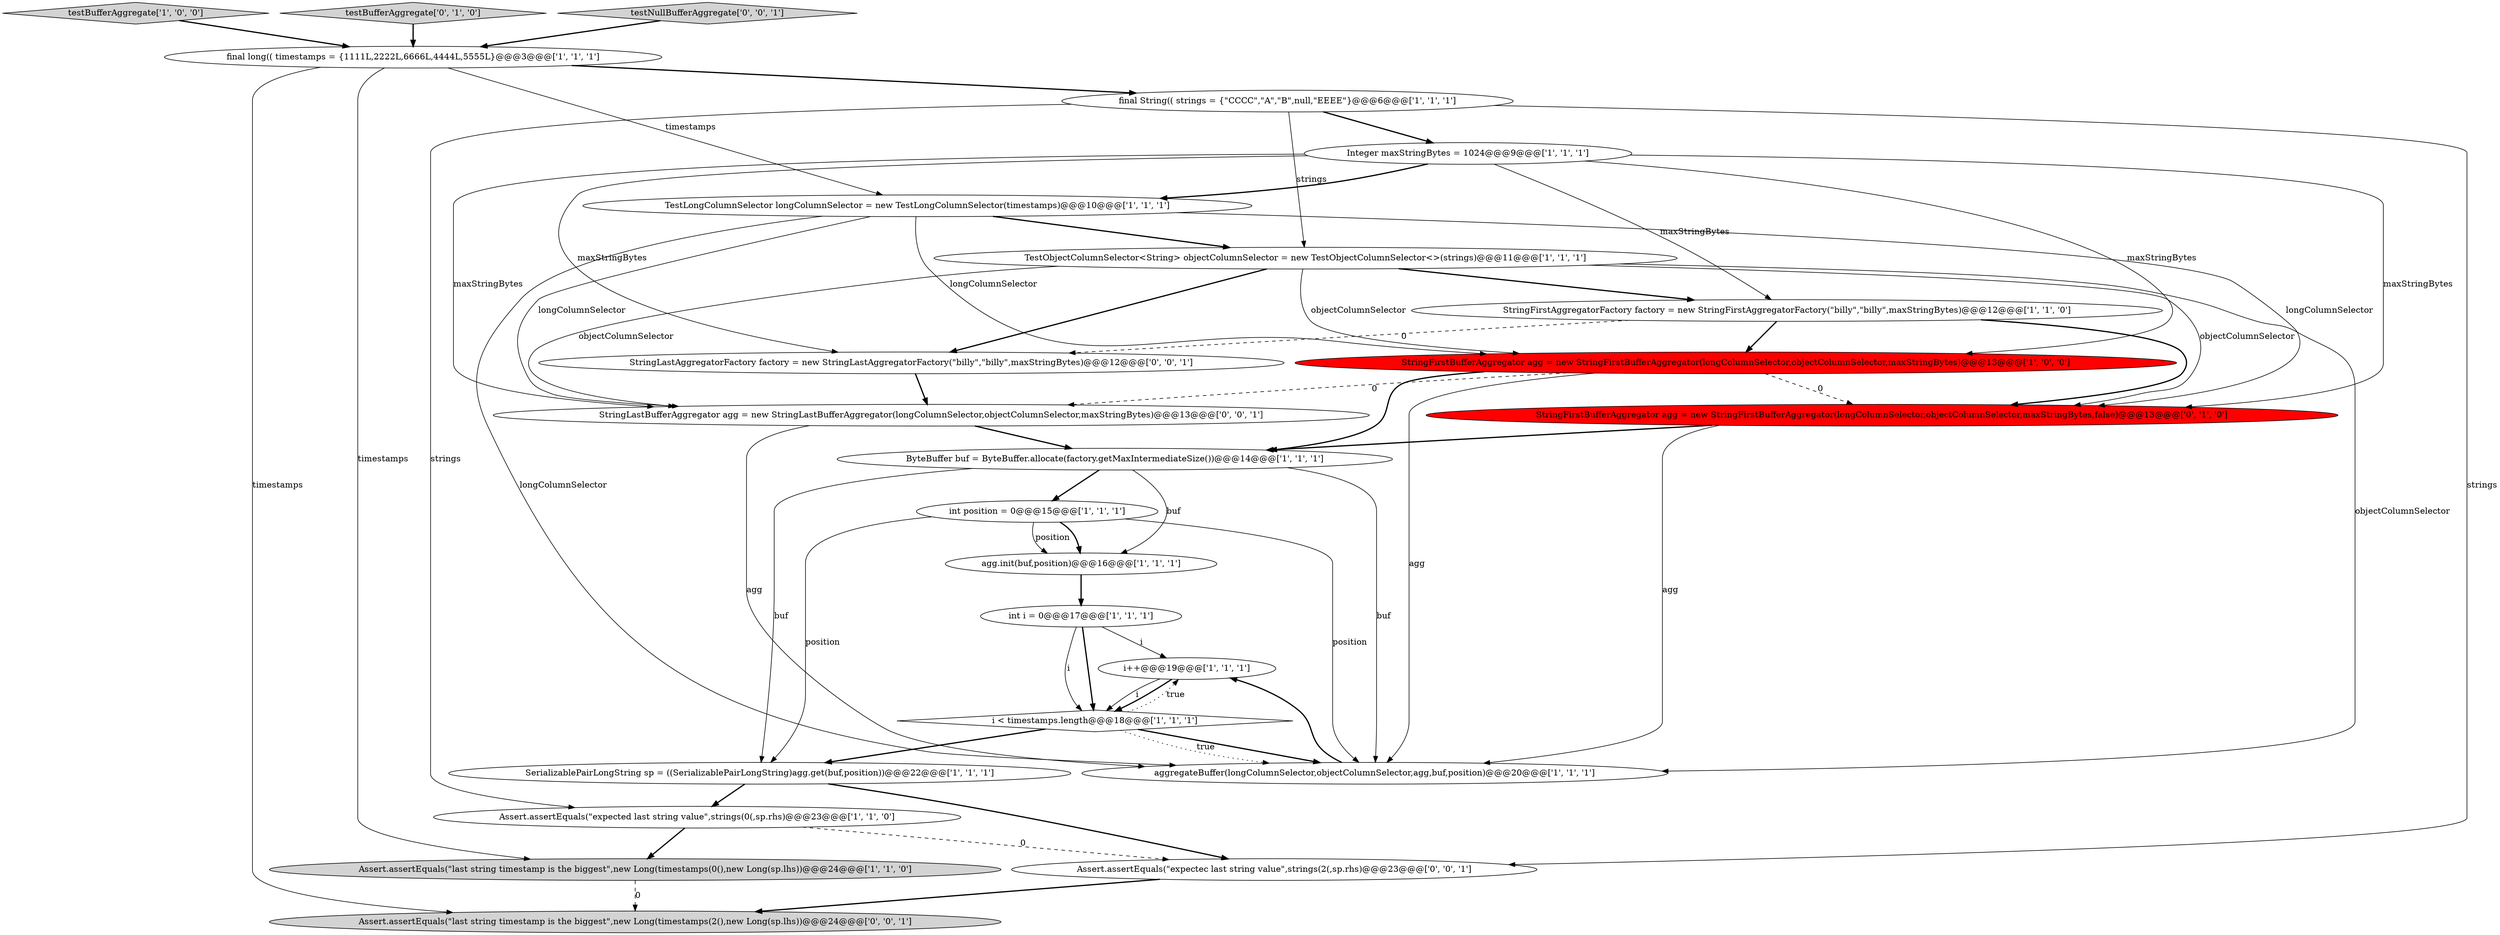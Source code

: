 digraph {
1 [style = filled, label = "agg.init(buf,position)@@@16@@@['1', '1', '1']", fillcolor = white, shape = ellipse image = "AAA0AAABBB1BBB"];
7 [style = filled, label = "Integer maxStringBytes = 1024@@@9@@@['1', '1', '1']", fillcolor = white, shape = ellipse image = "AAA0AAABBB1BBB"];
2 [style = filled, label = "int position = 0@@@15@@@['1', '1', '1']", fillcolor = white, shape = ellipse image = "AAA0AAABBB1BBB"];
8 [style = filled, label = "final long(( timestamps = {1111L,2222L,6666L,4444L,5555L}@@@3@@@['1', '1', '1']", fillcolor = white, shape = ellipse image = "AAA0AAABBB1BBB"];
16 [style = filled, label = "int i = 0@@@17@@@['1', '1', '1']", fillcolor = white, shape = ellipse image = "AAA0AAABBB1BBB"];
5 [style = filled, label = "ByteBuffer buf = ByteBuffer.allocate(factory.getMaxIntermediateSize())@@@14@@@['1', '1', '1']", fillcolor = white, shape = ellipse image = "AAA0AAABBB1BBB"];
9 [style = filled, label = "TestObjectColumnSelector<String> objectColumnSelector = new TestObjectColumnSelector<>(strings)@@@11@@@['1', '1', '1']", fillcolor = white, shape = ellipse image = "AAA0AAABBB1BBB"];
19 [style = filled, label = "StringFirstBufferAggregator agg = new StringFirstBufferAggregator(longColumnSelector,objectColumnSelector,maxStringBytes,false)@@@13@@@['0', '1', '0']", fillcolor = red, shape = ellipse image = "AAA1AAABBB2BBB"];
0 [style = filled, label = "aggregateBuffer(longColumnSelector,objectColumnSelector,agg,buf,position)@@@20@@@['1', '1', '1']", fillcolor = white, shape = ellipse image = "AAA0AAABBB1BBB"];
11 [style = filled, label = "StringFirstBufferAggregator agg = new StringFirstBufferAggregator(longColumnSelector,objectColumnSelector,maxStringBytes)@@@13@@@['1', '0', '0']", fillcolor = red, shape = ellipse image = "AAA1AAABBB1BBB"];
24 [style = filled, label = "Assert.assertEquals(\"last string timestamp is the biggest\",new Long(timestamps(2(),new Long(sp.lhs))@@@24@@@['0', '0', '1']", fillcolor = lightgray, shape = ellipse image = "AAA0AAABBB3BBB"];
3 [style = filled, label = "SerializablePairLongString sp = ((SerializablePairLongString)agg.get(buf,position))@@@22@@@['1', '1', '1']", fillcolor = white, shape = ellipse image = "AAA0AAABBB1BBB"];
23 [style = filled, label = "Assert.assertEquals(\"expectec last string value\",strings(2(,sp.rhs)@@@23@@@['0', '0', '1']", fillcolor = white, shape = ellipse image = "AAA0AAABBB3BBB"];
21 [style = filled, label = "StringLastAggregatorFactory factory = new StringLastAggregatorFactory(\"billy\",\"billy\",maxStringBytes)@@@12@@@['0', '0', '1']", fillcolor = white, shape = ellipse image = "AAA0AAABBB3BBB"];
13 [style = filled, label = "testBufferAggregate['1', '0', '0']", fillcolor = lightgray, shape = diamond image = "AAA0AAABBB1BBB"];
6 [style = filled, label = "Assert.assertEquals(\"last string timestamp is the biggest\",new Long(timestamps(0(),new Long(sp.lhs))@@@24@@@['1', '1', '0']", fillcolor = lightgray, shape = ellipse image = "AAA0AAABBB1BBB"];
20 [style = filled, label = "StringLastBufferAggregator agg = new StringLastBufferAggregator(longColumnSelector,objectColumnSelector,maxStringBytes)@@@13@@@['0', '0', '1']", fillcolor = white, shape = ellipse image = "AAA0AAABBB3BBB"];
18 [style = filled, label = "testBufferAggregate['0', '1', '0']", fillcolor = lightgray, shape = diamond image = "AAA0AAABBB2BBB"];
14 [style = filled, label = "Assert.assertEquals(\"expected last string value\",strings(0(,sp.rhs)@@@23@@@['1', '1', '0']", fillcolor = white, shape = ellipse image = "AAA0AAABBB1BBB"];
10 [style = filled, label = "i++@@@19@@@['1', '1', '1']", fillcolor = white, shape = ellipse image = "AAA0AAABBB1BBB"];
17 [style = filled, label = "TestLongColumnSelector longColumnSelector = new TestLongColumnSelector(timestamps)@@@10@@@['1', '1', '1']", fillcolor = white, shape = ellipse image = "AAA0AAABBB1BBB"];
22 [style = filled, label = "testNullBufferAggregate['0', '0', '1']", fillcolor = lightgray, shape = diamond image = "AAA0AAABBB3BBB"];
4 [style = filled, label = "StringFirstAggregatorFactory factory = new StringFirstAggregatorFactory(\"billy\",\"billy\",maxStringBytes)@@@12@@@['1', '1', '0']", fillcolor = white, shape = ellipse image = "AAA0AAABBB1BBB"];
15 [style = filled, label = "final String(( strings = {\"CCCC\",\"A\",\"B\",null,\"EEEE\"}@@@6@@@['1', '1', '1']", fillcolor = white, shape = ellipse image = "AAA0AAABBB1BBB"];
12 [style = filled, label = "i < timestamps.length@@@18@@@['1', '1', '1']", fillcolor = white, shape = diamond image = "AAA0AAABBB1BBB"];
20->0 [style = solid, label="agg"];
10->12 [style = solid, label="i"];
7->19 [style = solid, label="maxStringBytes"];
7->17 [style = bold, label=""];
8->15 [style = bold, label=""];
11->20 [style = dashed, label="0"];
15->7 [style = bold, label=""];
8->6 [style = solid, label="timestamps"];
2->1 [style = bold, label=""];
9->11 [style = solid, label="objectColumnSelector"];
2->3 [style = solid, label="position"];
9->4 [style = bold, label=""];
17->9 [style = bold, label=""];
3->14 [style = bold, label=""];
11->0 [style = solid, label="agg"];
4->19 [style = bold, label=""];
5->3 [style = solid, label="buf"];
9->20 [style = solid, label="objectColumnSelector"];
7->4 [style = solid, label="maxStringBytes"];
9->0 [style = solid, label="objectColumnSelector"];
15->23 [style = solid, label="strings"];
7->20 [style = solid, label="maxStringBytes"];
19->0 [style = solid, label="agg"];
7->11 [style = solid, label="maxStringBytes"];
8->17 [style = solid, label="timestamps"];
4->21 [style = dashed, label="0"];
12->0 [style = bold, label=""];
17->0 [style = solid, label="longColumnSelector"];
2->0 [style = solid, label="position"];
16->10 [style = solid, label="i"];
20->5 [style = bold, label=""];
17->20 [style = solid, label="longColumnSelector"];
22->8 [style = bold, label=""];
8->24 [style = solid, label="timestamps"];
19->5 [style = bold, label=""];
2->1 [style = solid, label="position"];
11->5 [style = bold, label=""];
5->2 [style = bold, label=""];
0->10 [style = bold, label=""];
3->23 [style = bold, label=""];
23->24 [style = bold, label=""];
14->23 [style = dashed, label="0"];
21->20 [style = bold, label=""];
12->10 [style = dotted, label="true"];
11->19 [style = dashed, label="0"];
1->16 [style = bold, label=""];
10->12 [style = bold, label=""];
5->0 [style = solid, label="buf"];
6->24 [style = dashed, label="0"];
9->21 [style = bold, label=""];
17->19 [style = solid, label="longColumnSelector"];
12->0 [style = dotted, label="true"];
16->12 [style = solid, label="i"];
17->11 [style = solid, label="longColumnSelector"];
12->3 [style = bold, label=""];
18->8 [style = bold, label=""];
7->21 [style = solid, label="maxStringBytes"];
15->14 [style = solid, label="strings"];
13->8 [style = bold, label=""];
15->9 [style = solid, label="strings"];
4->11 [style = bold, label=""];
5->1 [style = solid, label="buf"];
16->12 [style = bold, label=""];
14->6 [style = bold, label=""];
9->19 [style = solid, label="objectColumnSelector"];
}
